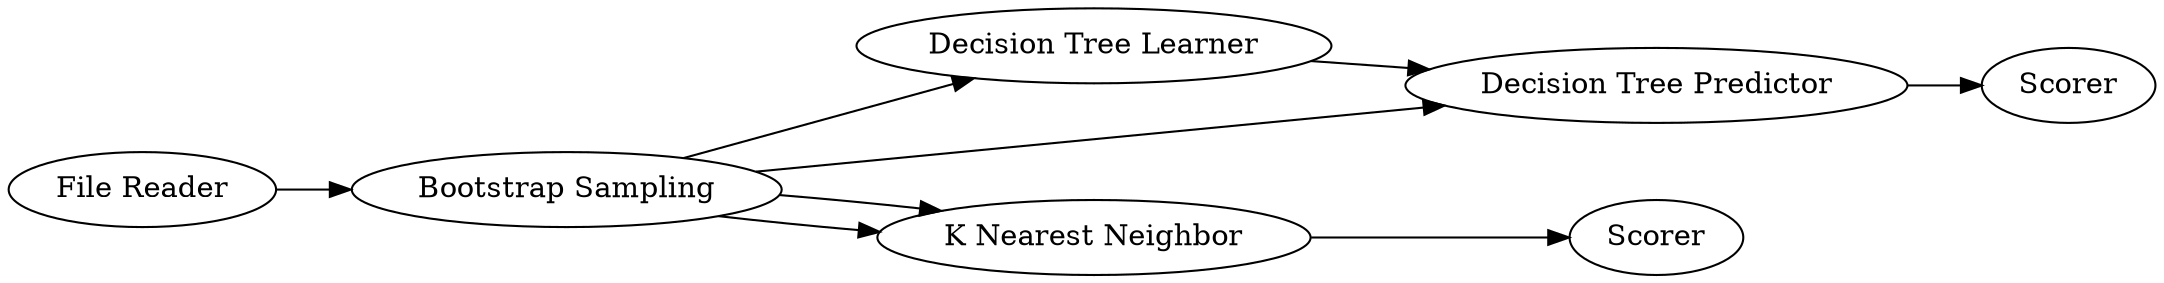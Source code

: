 digraph {
	1 [label="File Reader"]
	2 [label="Bootstrap Sampling"]
	3 [label="Decision Tree Learner"]
	4 [label="Decision Tree Predictor"]
	5 [label=Scorer]
	6 [label="K Nearest Neighbor"]
	7 [label=Scorer]
	1 -> 2
	2 -> 3
	2 -> 4
	2 -> 6
	2 -> 6
	3 -> 4
	4 -> 5
	6 -> 7
	rankdir=LR
}
